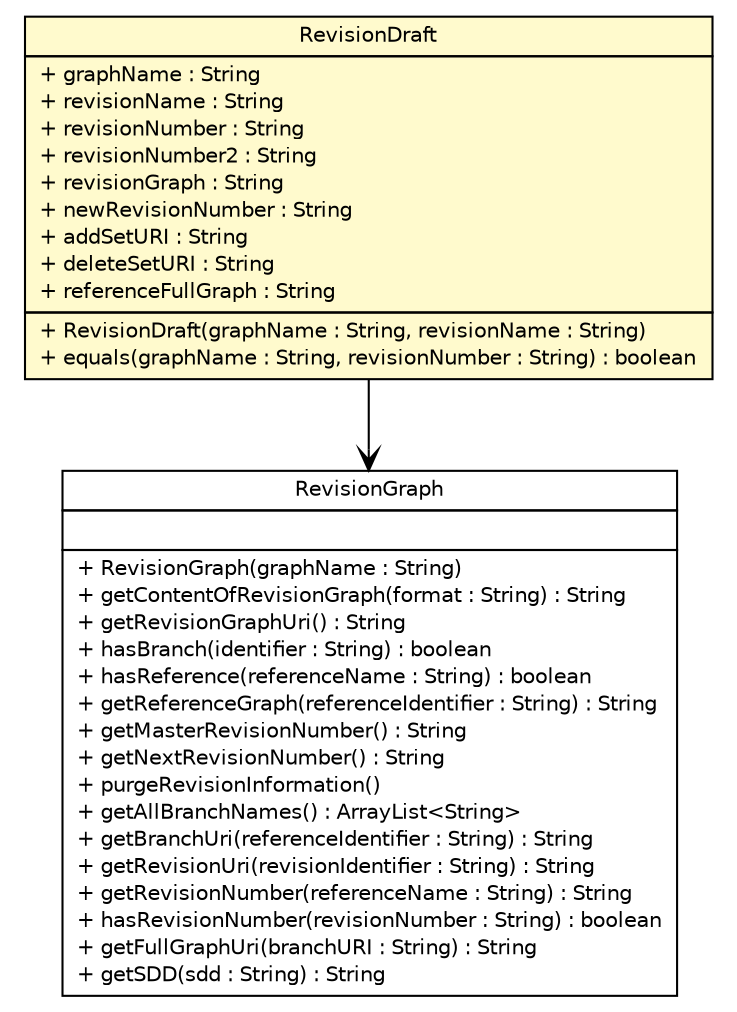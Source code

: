 #!/usr/local/bin/dot
#
# Class diagram 
# Generated by UMLGraph version R5_6-24-gf6e263 (http://www.umlgraph.org/)
#

digraph G {
	edge [fontname="Helvetica",fontsize=10,labelfontname="Helvetica",labelfontsize=10];
	node [fontname="Helvetica",fontsize=10,shape=plaintext];
	nodesep=0.25;
	ranksep=0.5;
	// de.tud.plt.r43ples.management.RevisionGraph
	c4695 [label=<<table title="de.tud.plt.r43ples.management.RevisionGraph" border="0" cellborder="1" cellspacing="0" cellpadding="2" port="p" href="./RevisionGraph.html">
		<tr><td><table border="0" cellspacing="0" cellpadding="1">
<tr><td align="center" balign="center"> RevisionGraph </td></tr>
		</table></td></tr>
		<tr><td><table border="0" cellspacing="0" cellpadding="1">
<tr><td align="left" balign="left">  </td></tr>
		</table></td></tr>
		<tr><td><table border="0" cellspacing="0" cellpadding="1">
<tr><td align="left" balign="left"> + RevisionGraph(graphName : String) </td></tr>
<tr><td align="left" balign="left"> + getContentOfRevisionGraph(format : String) : String </td></tr>
<tr><td align="left" balign="left"> + getRevisionGraphUri() : String </td></tr>
<tr><td align="left" balign="left"> + hasBranch(identifier : String) : boolean </td></tr>
<tr><td align="left" balign="left"> + hasReference(referenceName : String) : boolean </td></tr>
<tr><td align="left" balign="left"> + getReferenceGraph(referenceIdentifier : String) : String </td></tr>
<tr><td align="left" balign="left"> + getMasterRevisionNumber() : String </td></tr>
<tr><td align="left" balign="left"> + getNextRevisionNumber() : String </td></tr>
<tr><td align="left" balign="left"> + purgeRevisionInformation() </td></tr>
<tr><td align="left" balign="left"> + getAllBranchNames() : ArrayList&lt;String&gt; </td></tr>
<tr><td align="left" balign="left"> + getBranchUri(referenceIdentifier : String) : String </td></tr>
<tr><td align="left" balign="left"> + getRevisionUri(revisionIdentifier : String) : String </td></tr>
<tr><td align="left" balign="left"> + getRevisionNumber(referenceName : String) : String </td></tr>
<tr><td align="left" balign="left"> + hasRevisionNumber(revisionNumber : String) : boolean </td></tr>
<tr><td align="left" balign="left"> + getFullGraphUri(branchURI : String) : String </td></tr>
<tr><td align="left" balign="left"> + getSDD(sdd : String) : String </td></tr>
		</table></td></tr>
		</table>>, URL="./RevisionGraph.html", fontname="Helvetica", fontcolor="black", fontsize=10.0];
	// de.tud.plt.r43ples.management.RevisionDraft
	c4696 [label=<<table title="de.tud.plt.r43ples.management.RevisionDraft" border="0" cellborder="1" cellspacing="0" cellpadding="2" port="p" bgcolor="lemonChiffon" href="./RevisionDraft.html">
		<tr><td><table border="0" cellspacing="0" cellpadding="1">
<tr><td align="center" balign="center"> RevisionDraft </td></tr>
		</table></td></tr>
		<tr><td><table border="0" cellspacing="0" cellpadding="1">
<tr><td align="left" balign="left"> + graphName : String </td></tr>
<tr><td align="left" balign="left"> + revisionName : String </td></tr>
<tr><td align="left" balign="left"> + revisionNumber : String </td></tr>
<tr><td align="left" balign="left"> + revisionNumber2 : String </td></tr>
<tr><td align="left" balign="left"> + revisionGraph : String </td></tr>
<tr><td align="left" balign="left"> + newRevisionNumber : String </td></tr>
<tr><td align="left" balign="left"> + addSetURI : String </td></tr>
<tr><td align="left" balign="left"> + deleteSetURI : String </td></tr>
<tr><td align="left" balign="left"> + referenceFullGraph : String </td></tr>
		</table></td></tr>
		<tr><td><table border="0" cellspacing="0" cellpadding="1">
<tr><td align="left" balign="left"> + RevisionDraft(graphName : String, revisionName : String) </td></tr>
<tr><td align="left" balign="left"> + equals(graphName : String, revisionNumber : String) : boolean </td></tr>
		</table></td></tr>
		</table>>, URL="./RevisionDraft.html", fontname="Helvetica", fontcolor="black", fontsize=10.0];
	// de.tud.plt.r43ples.management.RevisionDraft NAVASSOC de.tud.plt.r43ples.management.RevisionGraph
	c4696:p -> c4695:p [taillabel="", label="", headlabel="", fontname="Helvetica", fontcolor="black", fontsize=10.0, color="black", arrowhead=open];
}

